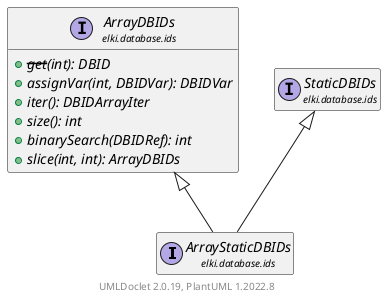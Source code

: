 @startuml
    remove .*\.(Instance|Par|Parameterizer|Factory)$
    set namespaceSeparator none
    hide empty fields
    hide empty methods

    interface "<size:14>ArrayStaticDBIDs\n<size:10>elki.database.ids" as elki.database.ids.ArrayStaticDBIDs [[ArrayStaticDBIDs.html]]

    interface "<size:14>ArrayDBIDs\n<size:10>elki.database.ids" as elki.database.ids.ArrayDBIDs [[ArrayDBIDs.html]] {
        {abstract} +--get--(int): DBID
        {abstract} +assignVar(int, DBIDVar): DBIDVar
        {abstract} +iter(): DBIDArrayIter
        {abstract} +size(): int
        {abstract} +binarySearch(DBIDRef): int
        {abstract} +slice(int, int): ArrayDBIDs
    }
    interface "<size:14>StaticDBIDs\n<size:10>elki.database.ids" as elki.database.ids.StaticDBIDs [[StaticDBIDs.html]]

    elki.database.ids.ArrayDBIDs <|-- elki.database.ids.ArrayStaticDBIDs
    elki.database.ids.StaticDBIDs <|-- elki.database.ids.ArrayStaticDBIDs

    center footer UMLDoclet 2.0.19, PlantUML 1.2022.8
@enduml
